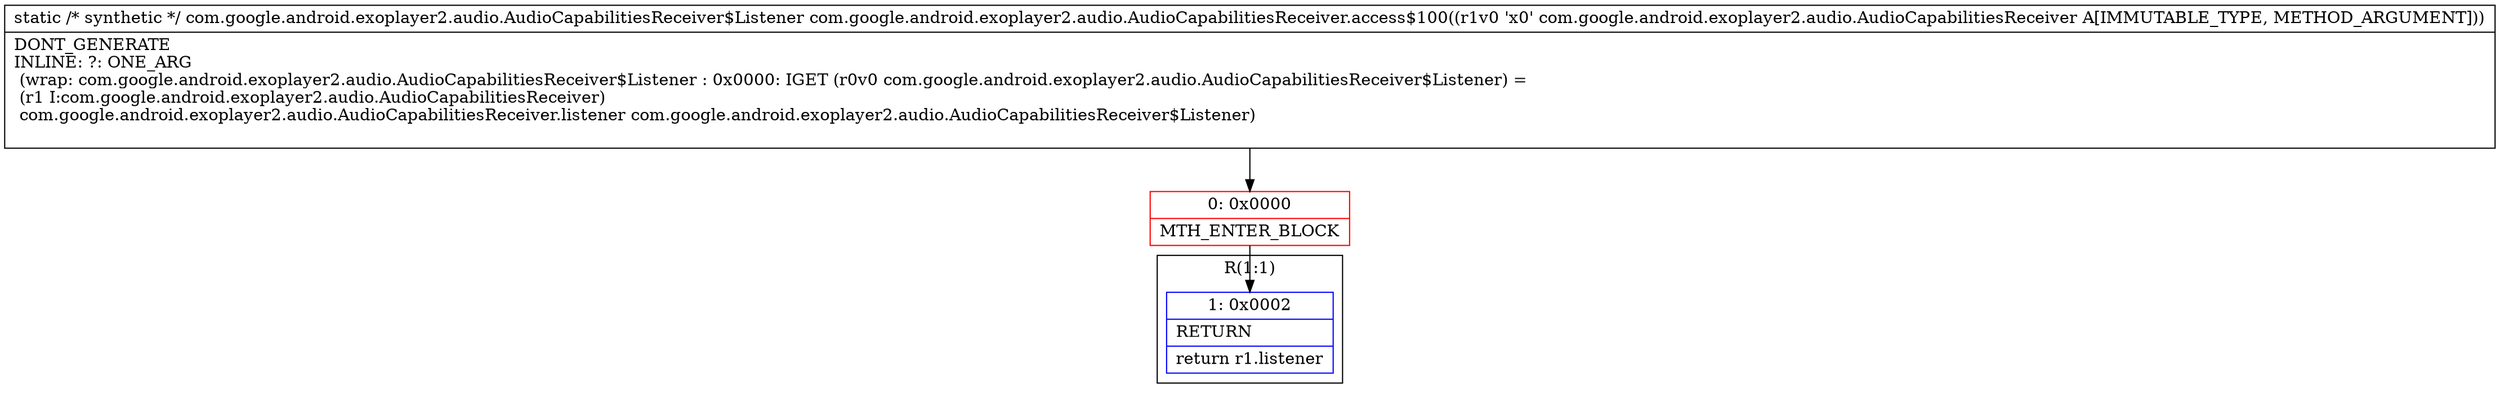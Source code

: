 digraph "CFG forcom.google.android.exoplayer2.audio.AudioCapabilitiesReceiver.access$100(Lcom\/google\/android\/exoplayer2\/audio\/AudioCapabilitiesReceiver;)Lcom\/google\/android\/exoplayer2\/audio\/AudioCapabilitiesReceiver$Listener;" {
subgraph cluster_Region_506376275 {
label = "R(1:1)";
node [shape=record,color=blue];
Node_1 [shape=record,label="{1\:\ 0x0002|RETURN\l|return r1.listener\l}"];
}
Node_0 [shape=record,color=red,label="{0\:\ 0x0000|MTH_ENTER_BLOCK\l}"];
MethodNode[shape=record,label="{static \/* synthetic *\/ com.google.android.exoplayer2.audio.AudioCapabilitiesReceiver$Listener com.google.android.exoplayer2.audio.AudioCapabilitiesReceiver.access$100((r1v0 'x0' com.google.android.exoplayer2.audio.AudioCapabilitiesReceiver A[IMMUTABLE_TYPE, METHOD_ARGUMENT]))  | DONT_GENERATE\lINLINE: ?: ONE_ARG  \l  (wrap: com.google.android.exoplayer2.audio.AudioCapabilitiesReceiver$Listener : 0x0000: IGET  (r0v0 com.google.android.exoplayer2.audio.AudioCapabilitiesReceiver$Listener) = \l  (r1 I:com.google.android.exoplayer2.audio.AudioCapabilitiesReceiver)\l com.google.android.exoplayer2.audio.AudioCapabilitiesReceiver.listener com.google.android.exoplayer2.audio.AudioCapabilitiesReceiver$Listener)\l\l}"];
MethodNode -> Node_0;
Node_0 -> Node_1;
}

